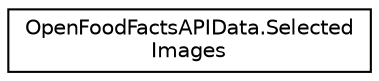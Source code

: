 digraph "Graphical Class Hierarchy"
{
 // LATEX_PDF_SIZE
  edge [fontname="Helvetica",fontsize="10",labelfontname="Helvetica",labelfontsize="10"];
  node [fontname="Helvetica",fontsize="10",shape=record];
  rankdir="LR";
  Node0 [label="OpenFoodFactsAPIData.Selected\lImages",height=0.2,width=0.4,color="black", fillcolor="white", style="filled",URL="$class_open_food_facts_a_p_i_data_1_1_selected_images.html",tooltip=" "];
}
